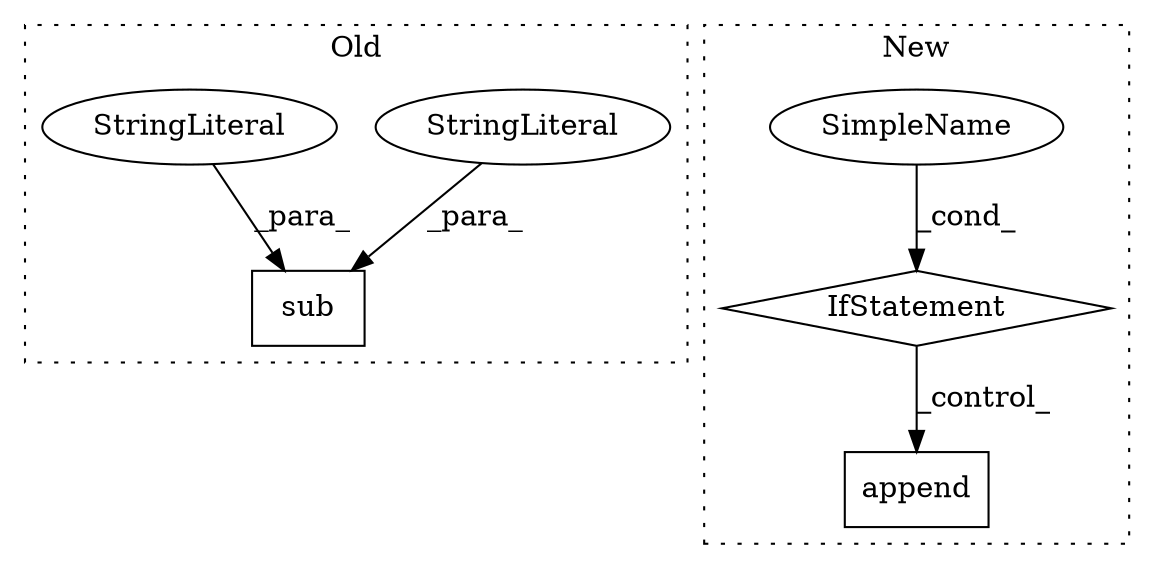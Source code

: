 digraph G {
subgraph cluster0 {
1 [label="sub" a="32" s="4486,4525" l="4,1" shape="box"];
3 [label="StringLiteral" a="45" s="4490" l="6" shape="ellipse"];
4 [label="StringLiteral" a="45" s="4497" l="3" shape="ellipse"];
label = "Old";
style="dotted";
}
subgraph cluster1 {
2 [label="append" a="32" s="5072,5177" l="7,1" shape="box"];
5 [label="IfStatement" a="25" s="4400,4518" l="4,2" shape="diamond"];
6 [label="SimpleName" a="42" s="" l="" shape="ellipse"];
label = "New";
style="dotted";
}
3 -> 1 [label="_para_"];
4 -> 1 [label="_para_"];
5 -> 2 [label="_control_"];
6 -> 5 [label="_cond_"];
}